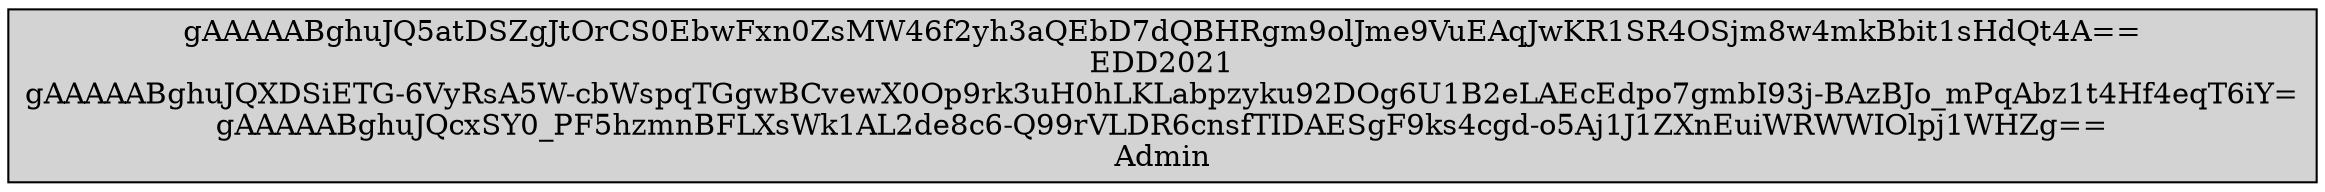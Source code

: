 digraph grafo { 
	node[shape="record" style="filled" fillcollor="#58D27A"]
nodo12345678901011[label = "gAAAAABghuJQ5atDSZgJtOrCS0EbwFxn0ZsMW46f2yh3aQEbD7dQBHRgm9olJme9VuEAqJwKR1SR4OSjm8w4mkBbit1sHdQt4A==\nEDD2021\ngAAAAABghuJQXDSiETG-6VyRsA5W-cbWspqTGgwBCvewX0Op9rk3uH0hLKLabpzyku92DOg6U1B2eLAEcEdpo7gmbI93j-BAzBJo_mPqAbz1t4Hf4eqT6iY=\ngAAAAABghuJQcxSY0_PF5hzmnBFLXsWk1AL2de8c6-Q99rVLDR6cnsfTIDAESgF9ks4cgd-o5Aj1J1ZXnEuiWRWWIOlpj1WHZg==\nAdmin"];

}